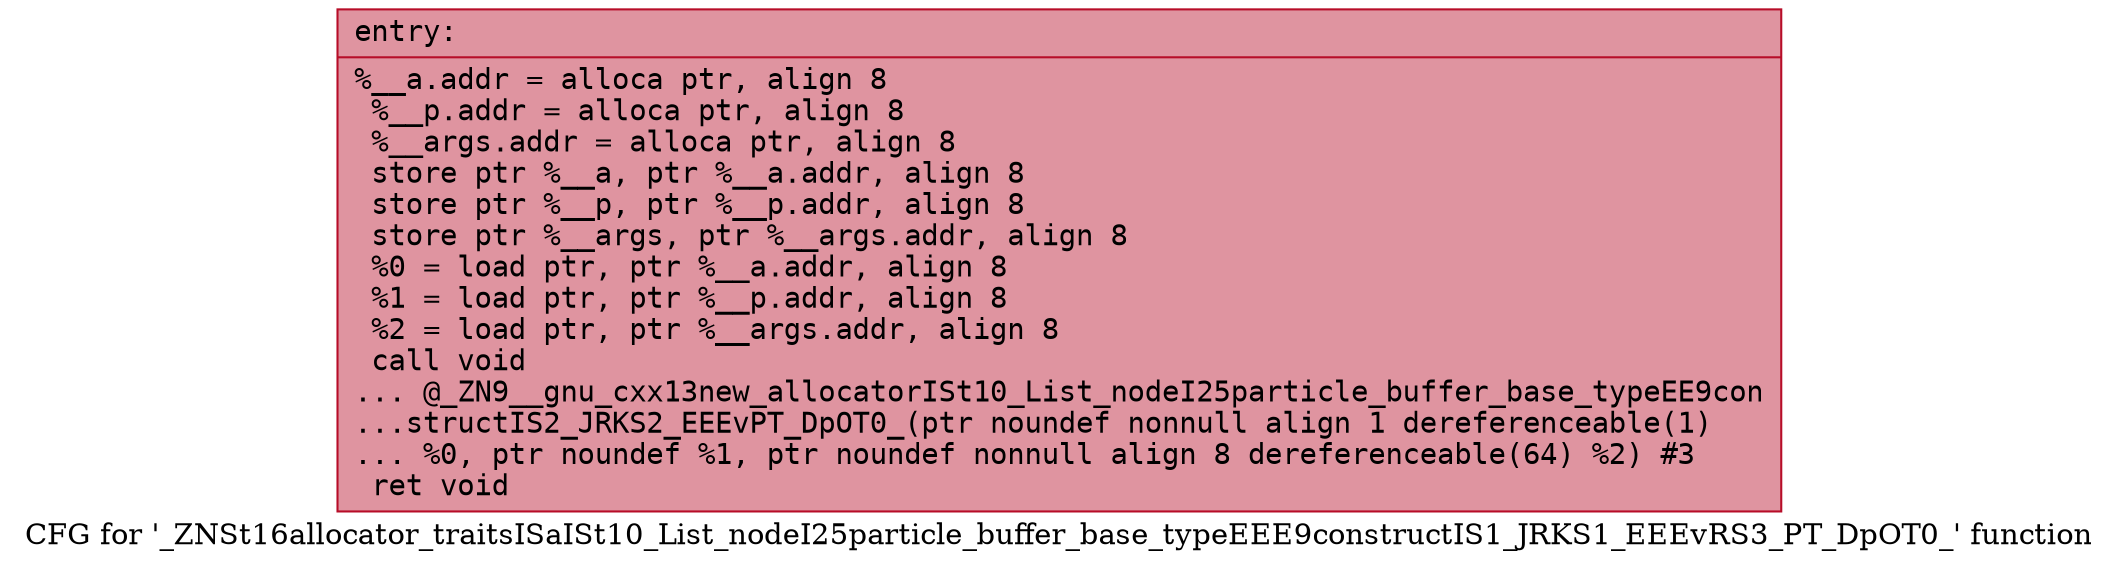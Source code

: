 digraph "CFG for '_ZNSt16allocator_traitsISaISt10_List_nodeI25particle_buffer_base_typeEEE9constructIS1_JRKS1_EEEvRS3_PT_DpOT0_' function" {
	label="CFG for '_ZNSt16allocator_traitsISaISt10_List_nodeI25particle_buffer_base_typeEEE9constructIS1_JRKS1_EEEvRS3_PT_DpOT0_' function";

	Node0x558b694b4750 [shape=record,color="#b70d28ff", style=filled, fillcolor="#b70d2870" fontname="Courier",label="{entry:\l|  %__a.addr = alloca ptr, align 8\l  %__p.addr = alloca ptr, align 8\l  %__args.addr = alloca ptr, align 8\l  store ptr %__a, ptr %__a.addr, align 8\l  store ptr %__p, ptr %__p.addr, align 8\l  store ptr %__args, ptr %__args.addr, align 8\l  %0 = load ptr, ptr %__a.addr, align 8\l  %1 = load ptr, ptr %__p.addr, align 8\l  %2 = load ptr, ptr %__args.addr, align 8\l  call void\l... @_ZN9__gnu_cxx13new_allocatorISt10_List_nodeI25particle_buffer_base_typeEE9con\l...structIS2_JRKS2_EEEvPT_DpOT0_(ptr noundef nonnull align 1 dereferenceable(1)\l... %0, ptr noundef %1, ptr noundef nonnull align 8 dereferenceable(64) %2) #3\l  ret void\l}"];
}
